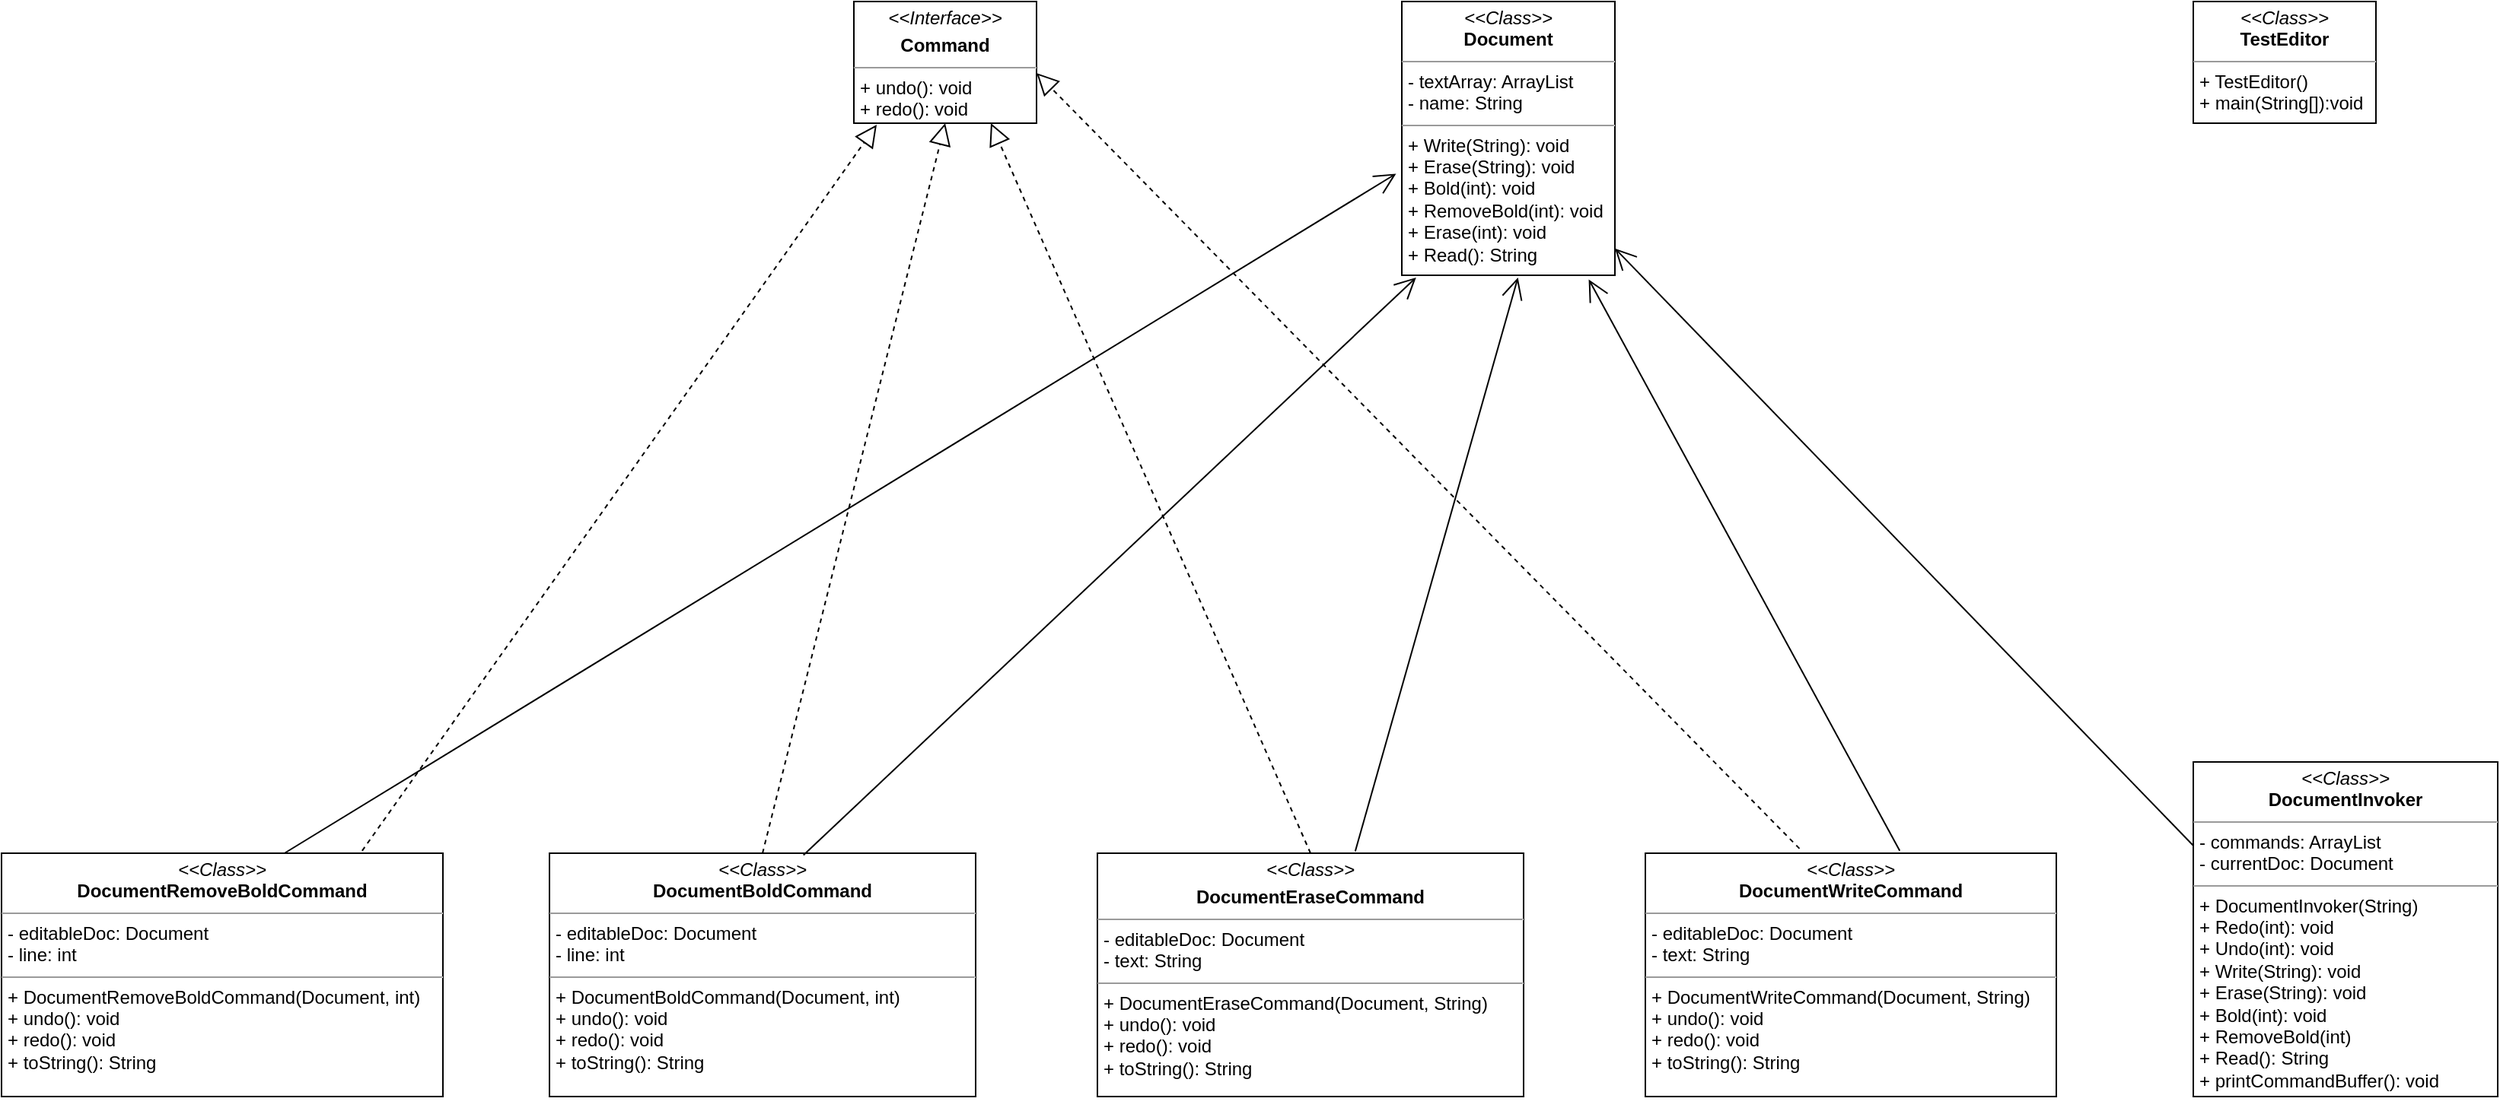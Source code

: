 <mxfile version="13.9.9" type="github">
  <diagram id="-W8-tbN9cQJz-5VFYQ2J" name="Page-1">
    <mxGraphModel dx="868" dy="482" grid="1" gridSize="10" guides="1" tooltips="1" connect="1" arrows="1" fold="1" page="1" pageScale="1" pageWidth="1920" pageHeight="1200" math="0" shadow="0">
      <root>
        <mxCell id="0" />
        <mxCell id="1" parent="0" />
        <mxCell id="d5pf9p7Mf6IGYReZJmvf-4" value="&lt;p style=&quot;margin: 0px ; margin-top: 4px ; text-align: center&quot;&gt;&lt;i&gt;&amp;lt;&amp;lt;Interface&amp;gt;&amp;gt;&lt;/i&gt;&lt;/p&gt;&lt;p style=&quot;margin: 0px ; margin-top: 4px ; text-align: center&quot;&gt;&lt;b&gt;Command&lt;/b&gt;&lt;br&gt;&lt;b&gt;&lt;/b&gt;&lt;/p&gt;&lt;hr size=&quot;1&quot;&gt;&lt;p style=&quot;margin: 0px ; margin-left: 4px&quot;&gt;+ undo(): void&lt;br&gt;+ redo(): void &lt;br&gt;&lt;/p&gt;&lt;hr size=&quot;1&quot;&gt;" style="verticalAlign=top;align=left;overflow=fill;fontSize=12;fontFamily=Helvetica;html=1;" parent="1" vertex="1">
          <mxGeometry x="720" y="160" width="120" height="80" as="geometry" />
        </mxCell>
        <mxCell id="d5pf9p7Mf6IGYReZJmvf-6" value="&lt;p style=&quot;margin: 0px ; margin-top: 4px ; text-align: center&quot;&gt;&lt;i&gt;&amp;lt;&amp;lt;Class&amp;gt;&amp;gt;&lt;/i&gt;&lt;br&gt;&lt;b&gt;TestEditor&lt;/b&gt;&lt;/p&gt;&lt;hr size=&quot;1&quot;&gt;&lt;p style=&quot;margin: 0px ; margin-left: 4px&quot;&gt;+ TestEditor()&lt;/p&gt;&lt;p style=&quot;margin: 0px ; margin-left: 4px&quot;&gt;+ main(String[]):void&lt;br&gt;&lt;/p&gt;&lt;hr size=&quot;1&quot;&gt;" style="verticalAlign=top;align=left;overflow=fill;fontSize=12;fontFamily=Helvetica;html=1;" parent="1" vertex="1">
          <mxGeometry x="1600" y="160" width="120" height="80" as="geometry" />
        </mxCell>
        <mxCell id="d5pf9p7Mf6IGYReZJmvf-7" value="&lt;p style=&quot;margin: 0px ; margin-top: 4px ; text-align: center&quot;&gt;&lt;i&gt;&amp;lt;&amp;lt;Class&amp;gt;&amp;gt;&lt;/i&gt;&lt;br&gt;&lt;b&gt;DocumentInvoker&lt;/b&gt;&lt;/p&gt;&lt;hr size=&quot;1&quot;&gt;&lt;p style=&quot;margin: 0px ; margin-left: 4px&quot;&gt;- commands: ArrayList&lt;br&gt;&lt;/p&gt;&lt;p style=&quot;margin: 0px ; margin-left: 4px&quot;&gt;- currentDoc: Document&lt;br&gt;&lt;/p&gt;&lt;hr size=&quot;1&quot;&gt;&lt;p style=&quot;margin: 0px ; margin-left: 4px&quot;&gt;+ DocumentInvoker(String)&lt;br&gt;+ Redo(int): void&lt;/p&gt;&lt;p style=&quot;margin: 0px ; margin-left: 4px&quot;&gt;+ Undo(int): void&lt;/p&gt;&lt;p style=&quot;margin: 0px ; margin-left: 4px&quot;&gt;+ Write(String): void&lt;/p&gt;&lt;p style=&quot;margin: 0px ; margin-left: 4px&quot;&gt;+ Erase(String): void&lt;/p&gt;&lt;p style=&quot;margin: 0px ; margin-left: 4px&quot;&gt;+ Bold(int): void&lt;/p&gt;&lt;p style=&quot;margin: 0px ; margin-left: 4px&quot;&gt;+ RemoveBold(int)&lt;/p&gt;&lt;p style=&quot;margin: 0px ; margin-left: 4px&quot;&gt;+ Read(): String&lt;/p&gt;&lt;p style=&quot;margin: 0px ; margin-left: 4px&quot;&gt;+ printCommandBuffer(): void&lt;br&gt;&lt;/p&gt;&lt;p style=&quot;margin: 0px ; margin-left: 4px&quot;&gt;&lt;br&gt;&lt;/p&gt;" style="verticalAlign=top;align=left;overflow=fill;fontSize=12;fontFamily=Helvetica;html=1;" parent="1" vertex="1">
          <mxGeometry x="1600" y="660" width="200" height="220" as="geometry" />
        </mxCell>
        <mxCell id="d5pf9p7Mf6IGYReZJmvf-13" value="&lt;p style=&quot;margin: 0px ; margin-top: 4px ; text-align: center&quot;&gt;&lt;i&gt;&amp;lt;&amp;lt;Class&amp;gt;&amp;gt;&lt;/i&gt;&lt;/p&gt;&lt;p style=&quot;margin: 0px ; margin-top: 4px ; text-align: center&quot;&gt;&lt;b&gt;DocumentEraseCommand&lt;/b&gt;&lt;br&gt;&lt;/p&gt;&lt;hr size=&quot;1&quot;&gt;&lt;p style=&quot;margin: 0px ; margin-left: 4px&quot;&gt;- editableDoc: Document&lt;br&gt;- text: String&lt;br&gt;&lt;/p&gt;&lt;hr size=&quot;1&quot;&gt;&lt;p style=&quot;margin: 0px ; margin-left: 4px&quot;&gt;+ DocumentEraseCommand(Document, String)&lt;br&gt;+ undo(): void&lt;/p&gt;&lt;p style=&quot;margin: 0px ; margin-left: 4px&quot;&gt;+ redo(): void&lt;/p&gt;&lt;p style=&quot;margin: 0px ; margin-left: 4px&quot;&gt;+ toString(): String&lt;br&gt;&lt;/p&gt;" style="verticalAlign=top;align=left;overflow=fill;fontSize=12;fontFamily=Helvetica;html=1;" parent="1" vertex="1">
          <mxGeometry x="880" y="720" width="280" height="160" as="geometry" />
        </mxCell>
        <mxCell id="d5pf9p7Mf6IGYReZJmvf-14" value="&lt;p style=&quot;margin: 0px ; margin-top: 4px ; text-align: center&quot;&gt;&lt;i&gt;&amp;lt;&amp;lt;Class&amp;gt;&amp;gt;&lt;/i&gt;&lt;br&gt;&lt;b&gt;DocumentBoldCommand&lt;/b&gt;&lt;/p&gt;&lt;hr size=&quot;1&quot;&gt;&lt;p style=&quot;margin: 0px ; margin-left: 4px&quot;&gt;- editableDoc: Document&lt;br&gt;- line: int&lt;br&gt;&lt;/p&gt;&lt;hr size=&quot;1&quot;&gt;&lt;p style=&quot;margin: 0px ; margin-left: 4px&quot;&gt;+ DocumentBoldCommand(Document, int)&lt;br&gt;&lt;/p&gt;&lt;p style=&quot;margin: 0px ; margin-left: 4px&quot;&gt;+ undo(): void&lt;br&gt;+ redo(): void&lt;/p&gt;&lt;p style=&quot;margin: 0px ; margin-left: 4px&quot;&gt;+ toString(): String&lt;br&gt;&lt;/p&gt;" style="verticalAlign=top;align=left;overflow=fill;fontSize=12;fontFamily=Helvetica;html=1;" parent="1" vertex="1">
          <mxGeometry x="520" y="720" width="280" height="160" as="geometry" />
        </mxCell>
        <mxCell id="d5pf9p7Mf6IGYReZJmvf-15" value="&lt;p style=&quot;margin: 0px ; margin-top: 4px ; text-align: center&quot;&gt;&lt;i&gt;&amp;lt;&amp;lt;Class&amp;gt;&amp;gt;&lt;/i&gt;&lt;br&gt;&lt;b&gt;Document&lt;/b&gt;&lt;/p&gt;&lt;hr size=&quot;1&quot;&gt;&lt;p style=&quot;margin: 0px ; margin-left: 4px&quot;&gt;- textArray: ArrayList&lt;br&gt;- name: String&lt;br&gt;&lt;/p&gt;&lt;hr size=&quot;1&quot;&gt;&lt;p style=&quot;margin: 0px ; margin-left: 4px&quot;&gt;+ Write(String): void&lt;br&gt;+ Erase(String): void&lt;/p&gt;&lt;p style=&quot;margin: 0px ; margin-left: 4px&quot;&gt;+ Bold(int): void&lt;/p&gt;&lt;p style=&quot;margin: 0px ; margin-left: 4px&quot;&gt;+ RemoveBold(int): void&lt;/p&gt;&lt;p style=&quot;margin: 0px ; margin-left: 4px&quot;&gt;+ Erase(int): void&lt;/p&gt;&lt;p style=&quot;margin: 0px ; margin-left: 4px&quot;&gt;+ Read(): String&lt;br&gt;&lt;/p&gt;" style="verticalAlign=top;align=left;overflow=fill;fontSize=12;fontFamily=Helvetica;html=1;" parent="1" vertex="1">
          <mxGeometry x="1080" y="160" width="140" height="180" as="geometry" />
        </mxCell>
        <mxCell id="d5pf9p7Mf6IGYReZJmvf-16" value="&lt;p style=&quot;margin: 0px ; margin-top: 4px ; text-align: center&quot;&gt;&lt;i&gt;&amp;lt;&amp;lt;Class&amp;gt;&amp;gt;&lt;/i&gt;&lt;br&gt;&lt;b&gt;DocumentRemoveBoldCommand&lt;/b&gt;&lt;/p&gt;&lt;hr size=&quot;1&quot;&gt;&lt;p style=&quot;margin: 0px ; margin-left: 4px&quot;&gt;- editableDoc: Document&lt;br&gt;- line: int&lt;br&gt;&lt;/p&gt;&lt;hr size=&quot;1&quot;&gt;&lt;p style=&quot;margin: 0px ; margin-left: 4px&quot;&gt;+ DocumentRemoveBoldCommand(Document, int)&lt;br&gt;+ undo(): void&lt;/p&gt;&lt;p style=&quot;margin: 0px ; margin-left: 4px&quot;&gt;+ redo(): void&lt;/p&gt;&lt;p style=&quot;margin: 0px ; margin-left: 4px&quot;&gt;+ toString(): String&lt;br&gt;&lt;/p&gt;&lt;p style=&quot;margin: 0px ; margin-left: 4px&quot;&gt;&lt;br&gt;&lt;/p&gt;" style="verticalAlign=top;align=left;overflow=fill;fontSize=12;fontFamily=Helvetica;html=1;" parent="1" vertex="1">
          <mxGeometry x="160" y="720" width="290" height="160" as="geometry" />
        </mxCell>
        <mxCell id="d5pf9p7Mf6IGYReZJmvf-17" style="edgeStyle=orthogonalEdgeStyle;rounded=0;orthogonalLoop=1;jettySize=auto;html=1;exitX=0.5;exitY=1;exitDx=0;exitDy=0;" parent="1" source="d5pf9p7Mf6IGYReZJmvf-13" target="d5pf9p7Mf6IGYReZJmvf-13" edge="1">
          <mxGeometry relative="1" as="geometry" />
        </mxCell>
        <mxCell id="d5pf9p7Mf6IGYReZJmvf-19" value="&lt;p style=&quot;margin: 0px ; margin-top: 4px ; text-align: center&quot;&gt;&lt;i&gt;&amp;lt;&amp;lt;Class&amp;gt;&amp;gt;&lt;/i&gt;&lt;br&gt;&lt;b&gt;DocumentWriteCommand&lt;/b&gt;&lt;/p&gt;&lt;hr size=&quot;1&quot;&gt;&lt;p style=&quot;margin: 0px ; margin-left: 4px&quot;&gt;- editableDoc: Document&lt;br&gt;- text: String&lt;br&gt;&lt;/p&gt;&lt;hr size=&quot;1&quot;&gt;&lt;p style=&quot;margin: 0px ; margin-left: 4px&quot;&gt;+ DocumentWriteCommand(Document, String)&lt;br&gt;+ undo(): void&lt;/p&gt;&lt;p style=&quot;margin: 0px ; margin-left: 4px&quot;&gt;+ redo(): void&lt;/p&gt;&lt;p style=&quot;margin: 0px ; margin-left: 4px&quot;&gt;+ toString(): String&lt;br&gt;&lt;/p&gt;" style="verticalAlign=top;align=left;overflow=fill;fontSize=12;fontFamily=Helvetica;html=1;" parent="1" vertex="1">
          <mxGeometry x="1240" y="720" width="270" height="160" as="geometry" />
        </mxCell>
        <mxCell id="d5pf9p7Mf6IGYReZJmvf-29" value="" style="endArrow=block;dashed=1;endFill=0;endSize=12;html=1;entryX=0.125;entryY=1.013;entryDx=0;entryDy=0;entryPerimeter=0;exitX=0.817;exitY=-0.01;exitDx=0;exitDy=0;exitPerimeter=0;" parent="1" source="d5pf9p7Mf6IGYReZJmvf-16" target="d5pf9p7Mf6IGYReZJmvf-4" edge="1">
          <mxGeometry width="160" relative="1" as="geometry">
            <mxPoint x="480" y="730" as="sourcePoint" />
            <mxPoint x="600" y="290" as="targetPoint" />
          </mxGeometry>
        </mxCell>
        <mxCell id="d5pf9p7Mf6IGYReZJmvf-30" value="" style="endArrow=block;dashed=1;endFill=0;endSize=12;html=1;entryX=0.75;entryY=1;entryDx=0;entryDy=0;exitX=0.5;exitY=0;exitDx=0;exitDy=0;" parent="1" source="d5pf9p7Mf6IGYReZJmvf-13" target="d5pf9p7Mf6IGYReZJmvf-4" edge="1">
          <mxGeometry width="160" relative="1" as="geometry">
            <mxPoint x="1120" y="720" as="sourcePoint" />
            <mxPoint x="1520" y="370" as="targetPoint" />
          </mxGeometry>
        </mxCell>
        <mxCell id="d5pf9p7Mf6IGYReZJmvf-31" value="" style="endArrow=block;dashed=1;endFill=0;endSize=12;html=1;entryX=0.5;entryY=1;entryDx=0;entryDy=0;exitX=0.5;exitY=0;exitDx=0;exitDy=0;exitPerimeter=0;" parent="1" source="d5pf9p7Mf6IGYReZJmvf-14" target="d5pf9p7Mf6IGYReZJmvf-4" edge="1">
          <mxGeometry width="160" relative="1" as="geometry">
            <mxPoint x="810" y="710" as="sourcePoint" />
            <mxPoint x="960" y="719" as="targetPoint" />
          </mxGeometry>
        </mxCell>
        <mxCell id="d5pf9p7Mf6IGYReZJmvf-32" value="" style="endArrow=block;dashed=1;endFill=0;endSize=12;html=1;entryX=1;entryY=0.588;entryDx=0;entryDy=0;entryPerimeter=0;exitX=0.375;exitY=-0.019;exitDx=0;exitDy=0;exitPerimeter=0;" parent="1" source="d5pf9p7Mf6IGYReZJmvf-19" target="d5pf9p7Mf6IGYReZJmvf-4" edge="1">
          <mxGeometry width="160" relative="1" as="geometry">
            <mxPoint x="1440" y="719" as="sourcePoint" />
            <mxPoint x="850" y="190" as="targetPoint" />
          </mxGeometry>
        </mxCell>
        <mxCell id="d5pf9p7Mf6IGYReZJmvf-33" value="" style="endArrow=open;endFill=1;endSize=12;html=1;exitX=0.605;exitY=-0.008;exitDx=0;exitDy=0;exitPerimeter=0;entryX=0.545;entryY=1.008;entryDx=0;entryDy=0;entryPerimeter=0;" parent="1" source="d5pf9p7Mf6IGYReZJmvf-13" target="d5pf9p7Mf6IGYReZJmvf-15" edge="1">
          <mxGeometry width="160" relative="1" as="geometry">
            <mxPoint x="1150" y="719" as="sourcePoint" />
            <mxPoint x="1130" y="290" as="targetPoint" />
          </mxGeometry>
        </mxCell>
        <mxCell id="d5pf9p7Mf6IGYReZJmvf-35" value="" style="endArrow=open;endFill=1;endSize=12;html=1;entryX=-0.027;entryY=0.629;entryDx=0;entryDy=0;exitX=0.641;exitY=0;exitDx=0;exitDy=0;exitPerimeter=0;entryPerimeter=0;" parent="1" source="d5pf9p7Mf6IGYReZJmvf-16" target="d5pf9p7Mf6IGYReZJmvf-15" edge="1">
          <mxGeometry width="160" relative="1" as="geometry">
            <mxPoint x="500" y="719" as="sourcePoint" />
            <mxPoint x="660" y="719" as="targetPoint" />
          </mxGeometry>
        </mxCell>
        <mxCell id="d5pf9p7Mf6IGYReZJmvf-36" value="" style="endArrow=open;endFill=1;endSize=12;html=1;entryX=0.877;entryY=1.015;entryDx=0;entryDy=0;entryPerimeter=0;exitX=0.619;exitY=-0.01;exitDx=0;exitDy=0;exitPerimeter=0;" parent="1" source="d5pf9p7Mf6IGYReZJmvf-19" target="d5pf9p7Mf6IGYReZJmvf-15" edge="1">
          <mxGeometry width="160" relative="1" as="geometry">
            <mxPoint x="1470" y="718.82" as="sourcePoint" />
            <mxPoint x="1630" y="718.82" as="targetPoint" />
          </mxGeometry>
        </mxCell>
        <mxCell id="d5pf9p7Mf6IGYReZJmvf-37" value="" style="endArrow=open;endFill=1;endSize=12;html=1;entryX=0.067;entryY=1.008;entryDx=0;entryDy=0;entryPerimeter=0;exitX=0.596;exitY=0.008;exitDx=0;exitDy=0;exitPerimeter=0;" parent="1" source="d5pf9p7Mf6IGYReZJmvf-14" target="d5pf9p7Mf6IGYReZJmvf-15" edge="1">
          <mxGeometry width="160" relative="1" as="geometry">
            <mxPoint x="840" y="718.57" as="sourcePoint" />
            <mxPoint x="1000" y="718.57" as="targetPoint" />
          </mxGeometry>
        </mxCell>
        <mxCell id="d5pf9p7Mf6IGYReZJmvf-38" value="" style="endArrow=open;endFill=1;endSize=12;html=1;exitX=0;exitY=0.25;exitDx=0;exitDy=0;" parent="1" source="d5pf9p7Mf6IGYReZJmvf-7" target="d5pf9p7Mf6IGYReZJmvf-15" edge="1">
          <mxGeometry width="160" relative="1" as="geometry">
            <mxPoint x="1560" y="400" as="sourcePoint" />
            <mxPoint x="1720" y="400" as="targetPoint" />
          </mxGeometry>
        </mxCell>
      </root>
    </mxGraphModel>
  </diagram>
</mxfile>

